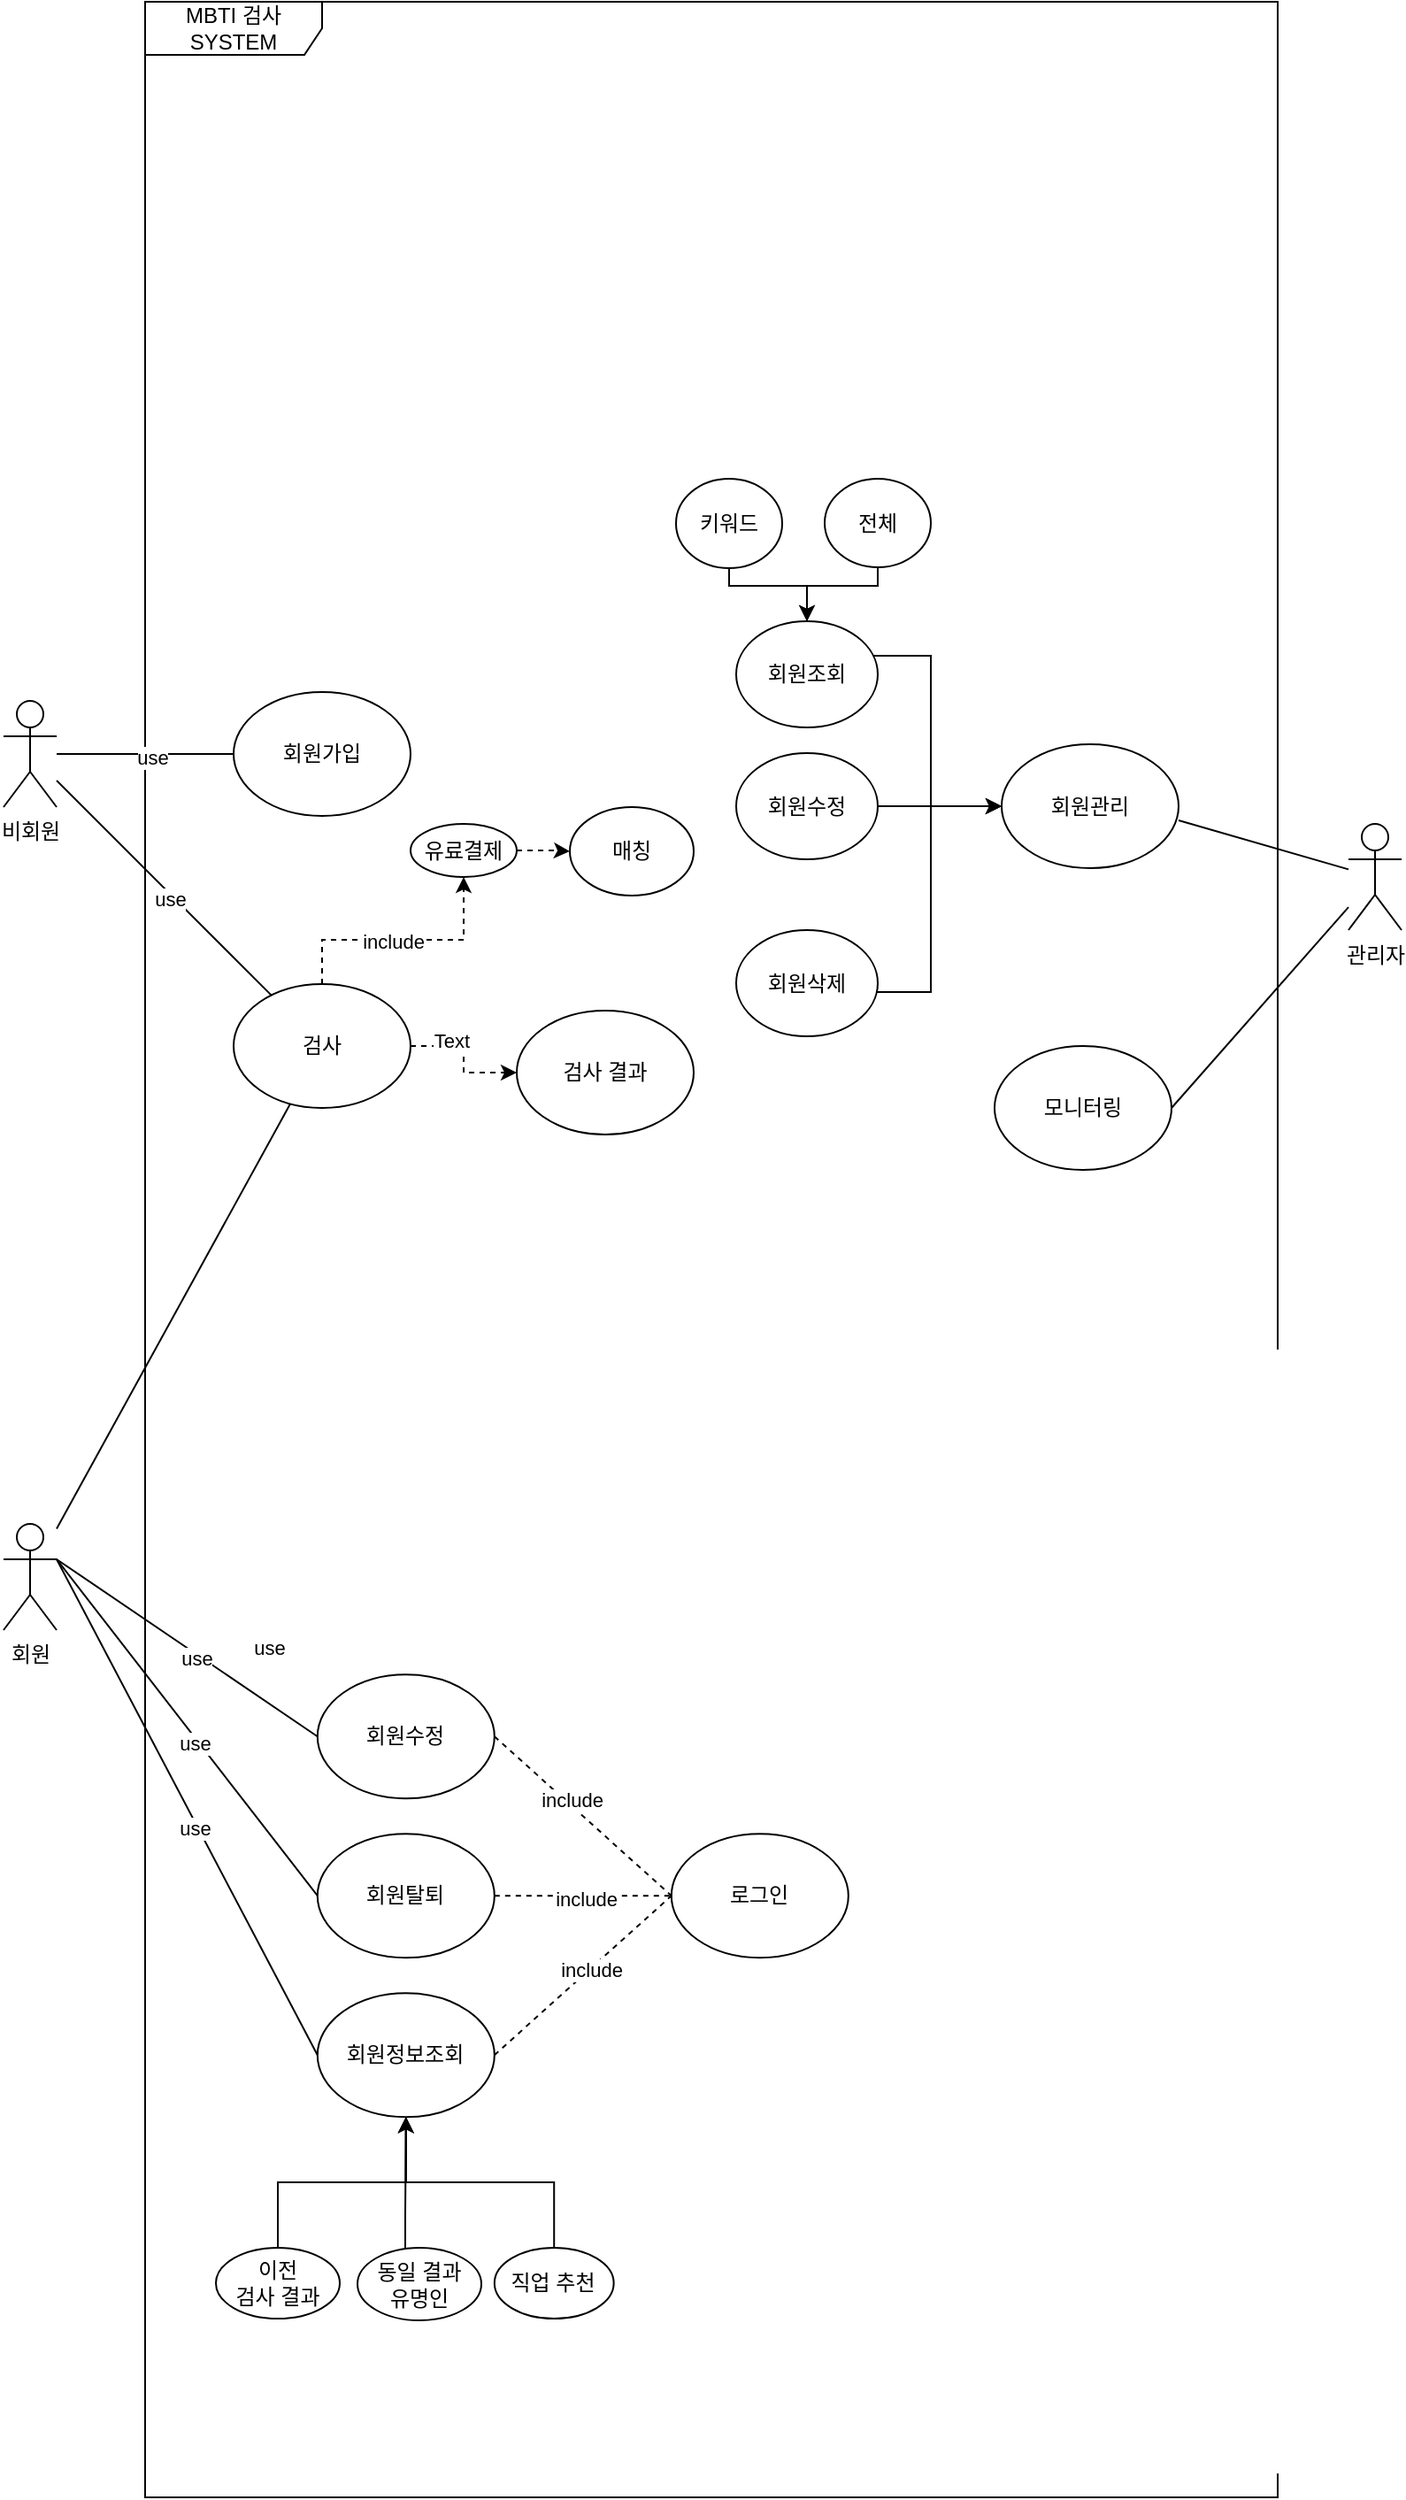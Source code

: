<mxfile version="22.1.15" type="github">
  <diagram name="페이지-1" id="DdECNotUcU2G07fM67gr">
    <mxGraphModel dx="801" dy="778" grid="1" gridSize="10" guides="1" tooltips="1" connect="1" arrows="1" fold="1" page="1" pageScale="1" pageWidth="827" pageHeight="1169" math="0" shadow="0">
      <root>
        <mxCell id="0" />
        <mxCell id="1" parent="0" />
        <mxCell id="uwEu2mCsa71uAg6sMR2n-6" value="회원" style="shape=umlActor;verticalLabelPosition=bottom;verticalAlign=top;html=1;outlineConnect=0;" vertex="1" parent="1">
          <mxGeometry x="20" y="940" width="30" height="60" as="geometry" />
        </mxCell>
        <mxCell id="uwEu2mCsa71uAg6sMR2n-7" value="비회원" style="shape=umlActor;verticalLabelPosition=bottom;verticalAlign=top;html=1;outlineConnect=0;" vertex="1" parent="1">
          <mxGeometry x="20" y="475" width="30" height="60" as="geometry" />
        </mxCell>
        <mxCell id="uwEu2mCsa71uAg6sMR2n-8" value="관리자" style="shape=umlActor;verticalLabelPosition=bottom;verticalAlign=top;html=1;outlineConnect=0;" vertex="1" parent="1">
          <mxGeometry x="780" y="544.5" width="30" height="60" as="geometry" />
        </mxCell>
        <mxCell id="uwEu2mCsa71uAg6sMR2n-9" value="MBTI 검사&lt;br&gt;SYSTEM" style="shape=umlFrame;whiteSpace=wrap;html=1;pointerEvents=0;width=100;height=30;" vertex="1" parent="1">
          <mxGeometry x="100" y="80" width="640" height="1410" as="geometry" />
        </mxCell>
        <mxCell id="uwEu2mCsa71uAg6sMR2n-10" value="회원가입" style="ellipse;whiteSpace=wrap;html=1;" vertex="1" parent="1">
          <mxGeometry x="150" y="470" width="100" height="70" as="geometry" />
        </mxCell>
        <mxCell id="uwEu2mCsa71uAg6sMR2n-11" value="회원정보조회" style="ellipse;whiteSpace=wrap;html=1;" vertex="1" parent="1">
          <mxGeometry x="197.41" y="1205.11" width="100" height="70" as="geometry" />
        </mxCell>
        <mxCell id="uwEu2mCsa71uAg6sMR2n-12" value="회원수정" style="ellipse;whiteSpace=wrap;html=1;" vertex="1" parent="1">
          <mxGeometry x="197.41" y="1025.11" width="100" height="70" as="geometry" />
        </mxCell>
        <mxCell id="uwEu2mCsa71uAg6sMR2n-13" value="회원탈퇴" style="ellipse;whiteSpace=wrap;html=1;" vertex="1" parent="1">
          <mxGeometry x="197.41" y="1115.11" width="100" height="70" as="geometry" />
        </mxCell>
        <mxCell id="uwEu2mCsa71uAg6sMR2n-14" value="" style="endArrow=none;html=1;rounded=0;" edge="1" parent="1" source="uwEu2mCsa71uAg6sMR2n-7" target="uwEu2mCsa71uAg6sMR2n-10">
          <mxGeometry width="50" height="50" relative="1" as="geometry">
            <mxPoint x="390" y="430" as="sourcePoint" />
            <mxPoint x="440" y="380" as="targetPoint" />
          </mxGeometry>
        </mxCell>
        <mxCell id="uwEu2mCsa71uAg6sMR2n-15" value="use" style="edgeLabel;html=1;align=center;verticalAlign=middle;resizable=0;points=[];" vertex="1" connectable="0" parent="uwEu2mCsa71uAg6sMR2n-14">
          <mxGeometry x="0.075" y="-2" relative="1" as="geometry">
            <mxPoint as="offset" />
          </mxGeometry>
        </mxCell>
        <mxCell id="uwEu2mCsa71uAg6sMR2n-17" value="" style="endArrow=none;html=1;rounded=0;exitX=1;exitY=0.333;exitDx=0;exitDy=0;exitPerimeter=0;entryX=0;entryY=0.5;entryDx=0;entryDy=0;" edge="1" parent="1" source="uwEu2mCsa71uAg6sMR2n-6" target="uwEu2mCsa71uAg6sMR2n-12">
          <mxGeometry width="50" height="50" relative="1" as="geometry">
            <mxPoint x="70" y="180" as="sourcePoint" />
            <mxPoint x="150" y="180" as="targetPoint" />
          </mxGeometry>
        </mxCell>
        <mxCell id="uwEu2mCsa71uAg6sMR2n-18" value="use" style="edgeLabel;html=1;align=center;verticalAlign=middle;resizable=0;points=[];" vertex="1" connectable="0" parent="uwEu2mCsa71uAg6sMR2n-17">
          <mxGeometry x="0.075" y="-2" relative="1" as="geometry">
            <mxPoint as="offset" />
          </mxGeometry>
        </mxCell>
        <mxCell id="uwEu2mCsa71uAg6sMR2n-19" value="" style="endArrow=none;html=1;rounded=0;exitX=1;exitY=0.333;exitDx=0;exitDy=0;exitPerimeter=0;entryX=0;entryY=0.5;entryDx=0;entryDy=0;" edge="1" parent="1" source="uwEu2mCsa71uAg6sMR2n-6" target="uwEu2mCsa71uAg6sMR2n-13">
          <mxGeometry width="50" height="50" relative="1" as="geometry">
            <mxPoint x="70" y="540" as="sourcePoint" />
            <mxPoint x="150" y="295" as="targetPoint" />
          </mxGeometry>
        </mxCell>
        <mxCell id="uwEu2mCsa71uAg6sMR2n-20" value="use" style="edgeLabel;html=1;align=center;verticalAlign=middle;resizable=0;points=[];" vertex="1" connectable="0" parent="uwEu2mCsa71uAg6sMR2n-19">
          <mxGeometry x="0.075" y="-2" relative="1" as="geometry">
            <mxPoint as="offset" />
          </mxGeometry>
        </mxCell>
        <mxCell id="uwEu2mCsa71uAg6sMR2n-21" value="" style="endArrow=none;html=1;rounded=0;exitX=1;exitY=0.333;exitDx=0;exitDy=0;exitPerimeter=0;entryX=0;entryY=0.5;entryDx=0;entryDy=0;" edge="1" parent="1" source="uwEu2mCsa71uAg6sMR2n-6" target="uwEu2mCsa71uAg6sMR2n-11">
          <mxGeometry width="50" height="50" relative="1" as="geometry">
            <mxPoint x="70" y="540" as="sourcePoint" />
            <mxPoint x="150" y="295" as="targetPoint" />
          </mxGeometry>
        </mxCell>
        <mxCell id="uwEu2mCsa71uAg6sMR2n-22" value="use" style="edgeLabel;html=1;align=center;verticalAlign=middle;resizable=0;points=[];" vertex="1" connectable="0" parent="uwEu2mCsa71uAg6sMR2n-21">
          <mxGeometry x="0.075" y="-2" relative="1" as="geometry">
            <mxPoint as="offset" />
          </mxGeometry>
        </mxCell>
        <mxCell id="uwEu2mCsa71uAg6sMR2n-23" value="로그인" style="ellipse;whiteSpace=wrap;html=1;" vertex="1" parent="1">
          <mxGeometry x="397.41" y="1115.11" width="100" height="70" as="geometry" />
        </mxCell>
        <mxCell id="uwEu2mCsa71uAg6sMR2n-25" value="" style="endArrow=none;dashed=1;html=1;rounded=0;exitX=1;exitY=0.5;exitDx=0;exitDy=0;entryX=0;entryY=0.5;entryDx=0;entryDy=0;" edge="1" parent="1" source="uwEu2mCsa71uAg6sMR2n-12" target="uwEu2mCsa71uAg6sMR2n-23">
          <mxGeometry width="50" height="50" relative="1" as="geometry">
            <mxPoint x="447.41" y="1135.11" as="sourcePoint" />
            <mxPoint x="397.41" y="1035.11" as="targetPoint" />
          </mxGeometry>
        </mxCell>
        <mxCell id="uwEu2mCsa71uAg6sMR2n-31" value="include" style="edgeLabel;html=1;align=center;verticalAlign=middle;resizable=0;points=[];" vertex="1" connectable="0" parent="uwEu2mCsa71uAg6sMR2n-25">
          <mxGeometry x="-0.165" y="3" relative="1" as="geometry">
            <mxPoint as="offset" />
          </mxGeometry>
        </mxCell>
        <mxCell id="uwEu2mCsa71uAg6sMR2n-26" value="" style="endArrow=none;dashed=1;html=1;rounded=0;exitX=1;exitY=0.5;exitDx=0;exitDy=0;entryX=0;entryY=0.5;entryDx=0;entryDy=0;" edge="1" parent="1" source="uwEu2mCsa71uAg6sMR2n-13" target="uwEu2mCsa71uAg6sMR2n-23">
          <mxGeometry width="50" height="50" relative="1" as="geometry">
            <mxPoint x="307.41" y="1000.11" as="sourcePoint" />
            <mxPoint x="407.41" y="1045.11" as="targetPoint" />
          </mxGeometry>
        </mxCell>
        <mxCell id="uwEu2mCsa71uAg6sMR2n-29" value="include" style="edgeLabel;html=1;align=center;verticalAlign=middle;resizable=0;points=[];" vertex="1" connectable="0" parent="uwEu2mCsa71uAg6sMR2n-26">
          <mxGeometry x="0.017" y="-2" relative="1" as="geometry">
            <mxPoint as="offset" />
          </mxGeometry>
        </mxCell>
        <mxCell id="uwEu2mCsa71uAg6sMR2n-27" value="" style="endArrow=none;dashed=1;html=1;rounded=0;exitX=1;exitY=0.5;exitDx=0;exitDy=0;entryX=0;entryY=0.5;entryDx=0;entryDy=0;" edge="1" parent="1" source="uwEu2mCsa71uAg6sMR2n-11" target="uwEu2mCsa71uAg6sMR2n-23">
          <mxGeometry width="50" height="50" relative="1" as="geometry">
            <mxPoint x="317.41" y="1010.11" as="sourcePoint" />
            <mxPoint x="417.41" y="1055.11" as="targetPoint" />
          </mxGeometry>
        </mxCell>
        <mxCell id="uwEu2mCsa71uAg6sMR2n-32" value="include" style="edgeLabel;html=1;align=center;verticalAlign=middle;resizable=0;points=[];" vertex="1" connectable="0" parent="uwEu2mCsa71uAg6sMR2n-27">
          <mxGeometry x="0.08" relative="1" as="geometry">
            <mxPoint as="offset" />
          </mxGeometry>
        </mxCell>
        <mxCell id="uwEu2mCsa71uAg6sMR2n-127" value="" style="edgeStyle=orthogonalEdgeStyle;rounded=0;orthogonalLoop=1;jettySize=auto;html=1;dashed=1;" edge="1" parent="1" source="uwEu2mCsa71uAg6sMR2n-44" target="uwEu2mCsa71uAg6sMR2n-48">
          <mxGeometry relative="1" as="geometry">
            <Array as="points">
              <mxPoint x="200" y="610" />
              <mxPoint x="280" y="610" />
            </Array>
          </mxGeometry>
        </mxCell>
        <mxCell id="uwEu2mCsa71uAg6sMR2n-132" value="include" style="edgeLabel;html=1;align=center;verticalAlign=middle;resizable=0;points=[];" vertex="1" connectable="0" parent="uwEu2mCsa71uAg6sMR2n-127">
          <mxGeometry x="-0.075" y="-1" relative="1" as="geometry">
            <mxPoint as="offset" />
          </mxGeometry>
        </mxCell>
        <mxCell id="uwEu2mCsa71uAg6sMR2n-128" value="" style="edgeStyle=orthogonalEdgeStyle;rounded=0;orthogonalLoop=1;jettySize=auto;html=1;dashed=1;" edge="1" parent="1" source="uwEu2mCsa71uAg6sMR2n-44" target="uwEu2mCsa71uAg6sMR2n-97">
          <mxGeometry relative="1" as="geometry" />
        </mxCell>
        <mxCell id="uwEu2mCsa71uAg6sMR2n-133" value="Text" style="edgeLabel;html=1;align=center;verticalAlign=middle;resizable=0;points=[];" vertex="1" connectable="0" parent="uwEu2mCsa71uAg6sMR2n-128">
          <mxGeometry x="-0.387" y="3" relative="1" as="geometry">
            <mxPoint as="offset" />
          </mxGeometry>
        </mxCell>
        <mxCell id="uwEu2mCsa71uAg6sMR2n-44" value="검사" style="ellipse;whiteSpace=wrap;html=1;" vertex="1" parent="1">
          <mxGeometry x="150" y="635" width="100" height="70" as="geometry" />
        </mxCell>
        <mxCell id="uwEu2mCsa71uAg6sMR2n-131" value="" style="edgeStyle=orthogonalEdgeStyle;rounded=0;orthogonalLoop=1;jettySize=auto;html=1;dashed=1;" edge="1" parent="1" source="uwEu2mCsa71uAg6sMR2n-48" target="uwEu2mCsa71uAg6sMR2n-130">
          <mxGeometry relative="1" as="geometry" />
        </mxCell>
        <mxCell id="uwEu2mCsa71uAg6sMR2n-48" value="유료결제" style="ellipse;whiteSpace=wrap;html=1;" vertex="1" parent="1">
          <mxGeometry x="250" y="544.5" width="60" height="30" as="geometry" />
        </mxCell>
        <mxCell id="uwEu2mCsa71uAg6sMR2n-66" value="회원관리" style="ellipse;whiteSpace=wrap;html=1;" vertex="1" parent="1">
          <mxGeometry x="584" y="499.5" width="100" height="70" as="geometry" />
        </mxCell>
        <mxCell id="uwEu2mCsa71uAg6sMR2n-68" value="모니터링" style="ellipse;whiteSpace=wrap;html=1;" vertex="1" parent="1">
          <mxGeometry x="580" y="670" width="100" height="70" as="geometry" />
        </mxCell>
        <mxCell id="uwEu2mCsa71uAg6sMR2n-73" style="edgeStyle=orthogonalEdgeStyle;rounded=0;orthogonalLoop=1;jettySize=auto;html=1;exitX=0.5;exitY=1;exitDx=0;exitDy=0;" edge="1" parent="1" source="uwEu2mCsa71uAg6sMR2n-68" target="uwEu2mCsa71uAg6sMR2n-68">
          <mxGeometry relative="1" as="geometry" />
        </mxCell>
        <mxCell id="uwEu2mCsa71uAg6sMR2n-79" value="" style="edgeStyle=orthogonalEdgeStyle;rounded=0;orthogonalLoop=1;jettySize=auto;html=1;" edge="1" parent="1" source="uwEu2mCsa71uAg6sMR2n-74" target="uwEu2mCsa71uAg6sMR2n-66">
          <mxGeometry relative="1" as="geometry">
            <Array as="points">
              <mxPoint x="544" y="639.5" />
              <mxPoint x="544" y="534.5" />
            </Array>
          </mxGeometry>
        </mxCell>
        <mxCell id="uwEu2mCsa71uAg6sMR2n-74" value="회원삭제" style="ellipse;whiteSpace=wrap;html=1;" vertex="1" parent="1">
          <mxGeometry x="434" y="604.5" width="80" height="60" as="geometry" />
        </mxCell>
        <mxCell id="uwEu2mCsa71uAg6sMR2n-78" value="" style="edgeStyle=orthogonalEdgeStyle;rounded=0;orthogonalLoop=1;jettySize=auto;html=1;" edge="1" parent="1" source="uwEu2mCsa71uAg6sMR2n-75" target="uwEu2mCsa71uAg6sMR2n-66">
          <mxGeometry relative="1" as="geometry">
            <Array as="points">
              <mxPoint x="574" y="534.5" />
              <mxPoint x="574" y="534.5" />
            </Array>
          </mxGeometry>
        </mxCell>
        <mxCell id="uwEu2mCsa71uAg6sMR2n-75" value="회원수정" style="ellipse;whiteSpace=wrap;html=1;" vertex="1" parent="1">
          <mxGeometry x="434" y="504.5" width="80" height="60" as="geometry" />
        </mxCell>
        <mxCell id="uwEu2mCsa71uAg6sMR2n-77" value="" style="edgeStyle=orthogonalEdgeStyle;rounded=0;orthogonalLoop=1;jettySize=auto;html=1;" edge="1" parent="1" source="uwEu2mCsa71uAg6sMR2n-76" target="uwEu2mCsa71uAg6sMR2n-66">
          <mxGeometry relative="1" as="geometry">
            <Array as="points">
              <mxPoint x="544" y="449.5" />
              <mxPoint x="544" y="534.5" />
            </Array>
          </mxGeometry>
        </mxCell>
        <mxCell id="uwEu2mCsa71uAg6sMR2n-76" value="회원조회" style="ellipse;whiteSpace=wrap;html=1;" vertex="1" parent="1">
          <mxGeometry x="434" y="430" width="80" height="60" as="geometry" />
        </mxCell>
        <mxCell id="uwEu2mCsa71uAg6sMR2n-80" value="" style="endArrow=none;html=1;rounded=0;exitX=1;exitY=0.614;exitDx=0;exitDy=0;exitPerimeter=0;" edge="1" parent="1" source="uwEu2mCsa71uAg6sMR2n-66" target="uwEu2mCsa71uAg6sMR2n-8">
          <mxGeometry width="50" height="50" relative="1" as="geometry">
            <mxPoint x="390" y="490" as="sourcePoint" />
            <mxPoint x="440" y="440" as="targetPoint" />
          </mxGeometry>
        </mxCell>
        <mxCell id="uwEu2mCsa71uAg6sMR2n-82" value="" style="endArrow=none;html=1;rounded=0;exitX=1;exitY=0.5;exitDx=0;exitDy=0;" edge="1" parent="1" source="uwEu2mCsa71uAg6sMR2n-68" target="uwEu2mCsa71uAg6sMR2n-8">
          <mxGeometry width="50" height="50" relative="1" as="geometry">
            <mxPoint x="390" y="490" as="sourcePoint" />
            <mxPoint x="770" y="440" as="targetPoint" />
          </mxGeometry>
        </mxCell>
        <mxCell id="uwEu2mCsa71uAg6sMR2n-125" value="" style="edgeStyle=orthogonalEdgeStyle;rounded=0;orthogonalLoop=1;jettySize=auto;html=1;" edge="1" parent="1" source="uwEu2mCsa71uAg6sMR2n-83" target="uwEu2mCsa71uAg6sMR2n-76">
          <mxGeometry relative="1" as="geometry">
            <Array as="points">
              <mxPoint x="514" y="410" />
              <mxPoint x="474" y="410" />
            </Array>
          </mxGeometry>
        </mxCell>
        <mxCell id="uwEu2mCsa71uAg6sMR2n-83" value="전체" style="ellipse;whiteSpace=wrap;html=1;" vertex="1" parent="1">
          <mxGeometry x="484" y="349.5" width="60" height="50" as="geometry" />
        </mxCell>
        <mxCell id="uwEu2mCsa71uAg6sMR2n-124" value="" style="edgeStyle=orthogonalEdgeStyle;rounded=0;orthogonalLoop=1;jettySize=auto;html=1;" edge="1" parent="1" source="uwEu2mCsa71uAg6sMR2n-85" target="uwEu2mCsa71uAg6sMR2n-76">
          <mxGeometry relative="1" as="geometry">
            <Array as="points">
              <mxPoint x="430" y="410" />
              <mxPoint x="474" y="410" />
            </Array>
          </mxGeometry>
        </mxCell>
        <mxCell id="uwEu2mCsa71uAg6sMR2n-85" value="키워드" style="ellipse;whiteSpace=wrap;html=1;" vertex="1" parent="1">
          <mxGeometry x="400" y="349.5" width="60" height="50.5" as="geometry" />
        </mxCell>
        <mxCell id="uwEu2mCsa71uAg6sMR2n-93" value="" style="endArrow=none;html=1;rounded=0;" edge="1" parent="1" source="uwEu2mCsa71uAg6sMR2n-6" target="uwEu2mCsa71uAg6sMR2n-44">
          <mxGeometry width="50" height="50" relative="1" as="geometry">
            <mxPoint x="50" y="915" as="sourcePoint" />
            <mxPoint x="150" y="820" as="targetPoint" />
          </mxGeometry>
        </mxCell>
        <mxCell id="uwEu2mCsa71uAg6sMR2n-94" value="use" style="edgeLabel;html=1;align=center;verticalAlign=middle;resizable=0;points=[];" vertex="1" connectable="0" parent="uwEu2mCsa71uAg6sMR2n-93">
          <mxGeometry x="0.075" y="-2" relative="1" as="geometry">
            <mxPoint x="47" y="195" as="offset" />
          </mxGeometry>
        </mxCell>
        <mxCell id="uwEu2mCsa71uAg6sMR2n-95" value="" style="endArrow=none;html=1;rounded=0;" edge="1" parent="1" source="uwEu2mCsa71uAg6sMR2n-7" target="uwEu2mCsa71uAg6sMR2n-44">
          <mxGeometry width="50" height="50" relative="1" as="geometry">
            <mxPoint x="60" y="515" as="sourcePoint" />
            <mxPoint x="160" y="515" as="targetPoint" />
          </mxGeometry>
        </mxCell>
        <mxCell id="uwEu2mCsa71uAg6sMR2n-96" value="use" style="edgeLabel;html=1;align=center;verticalAlign=middle;resizable=0;points=[];" vertex="1" connectable="0" parent="uwEu2mCsa71uAg6sMR2n-95">
          <mxGeometry x="0.075" y="-2" relative="1" as="geometry">
            <mxPoint as="offset" />
          </mxGeometry>
        </mxCell>
        <mxCell id="uwEu2mCsa71uAg6sMR2n-97" value="검사 결과" style="ellipse;whiteSpace=wrap;html=1;" vertex="1" parent="1">
          <mxGeometry x="310" y="650" width="100" height="70" as="geometry" />
        </mxCell>
        <mxCell id="uwEu2mCsa71uAg6sMR2n-116" value="" style="edgeStyle=orthogonalEdgeStyle;rounded=0;orthogonalLoop=1;jettySize=auto;html=1;" edge="1" parent="1" source="uwEu2mCsa71uAg6sMR2n-99" target="uwEu2mCsa71uAg6sMR2n-11">
          <mxGeometry relative="1" as="geometry" />
        </mxCell>
        <mxCell id="uwEu2mCsa71uAg6sMR2n-99" value="이전&lt;br&gt;검사 결과" style="ellipse;whiteSpace=wrap;html=1;" vertex="1" parent="1">
          <mxGeometry x="140" y="1349.0" width="70" height="40" as="geometry" />
        </mxCell>
        <mxCell id="uwEu2mCsa71uAg6sMR2n-120" value="" style="edgeStyle=orthogonalEdgeStyle;rounded=0;orthogonalLoop=1;jettySize=auto;html=1;" edge="1" parent="1" source="uwEu2mCsa71uAg6sMR2n-102" target="uwEu2mCsa71uAg6sMR2n-11">
          <mxGeometry relative="1" as="geometry">
            <Array as="points">
              <mxPoint x="247" y="1330" />
              <mxPoint x="247" y="1330" />
            </Array>
          </mxGeometry>
        </mxCell>
        <mxCell id="uwEu2mCsa71uAg6sMR2n-102" value="동일 결과&lt;br&gt;유명인&lt;br&gt;" style="ellipse;whiteSpace=wrap;html=1;" vertex="1" parent="1">
          <mxGeometry x="220" y="1349.0" width="70" height="41" as="geometry" />
        </mxCell>
        <mxCell id="uwEu2mCsa71uAg6sMR2n-121" value="" style="edgeStyle=orthogonalEdgeStyle;rounded=0;orthogonalLoop=1;jettySize=auto;html=1;" edge="1" parent="1" source="uwEu2mCsa71uAg6sMR2n-103" target="uwEu2mCsa71uAg6sMR2n-11">
          <mxGeometry relative="1" as="geometry" />
        </mxCell>
        <mxCell id="uwEu2mCsa71uAg6sMR2n-103" value="직업 추천" style="ellipse;whiteSpace=wrap;html=1;" vertex="1" parent="1">
          <mxGeometry x="297.41" y="1349" width="67.41" height="40" as="geometry" />
        </mxCell>
        <mxCell id="uwEu2mCsa71uAg6sMR2n-130" value="매칭" style="ellipse;whiteSpace=wrap;html=1;" vertex="1" parent="1">
          <mxGeometry x="340" y="535" width="70" height="50" as="geometry" />
        </mxCell>
      </root>
    </mxGraphModel>
  </diagram>
</mxfile>
